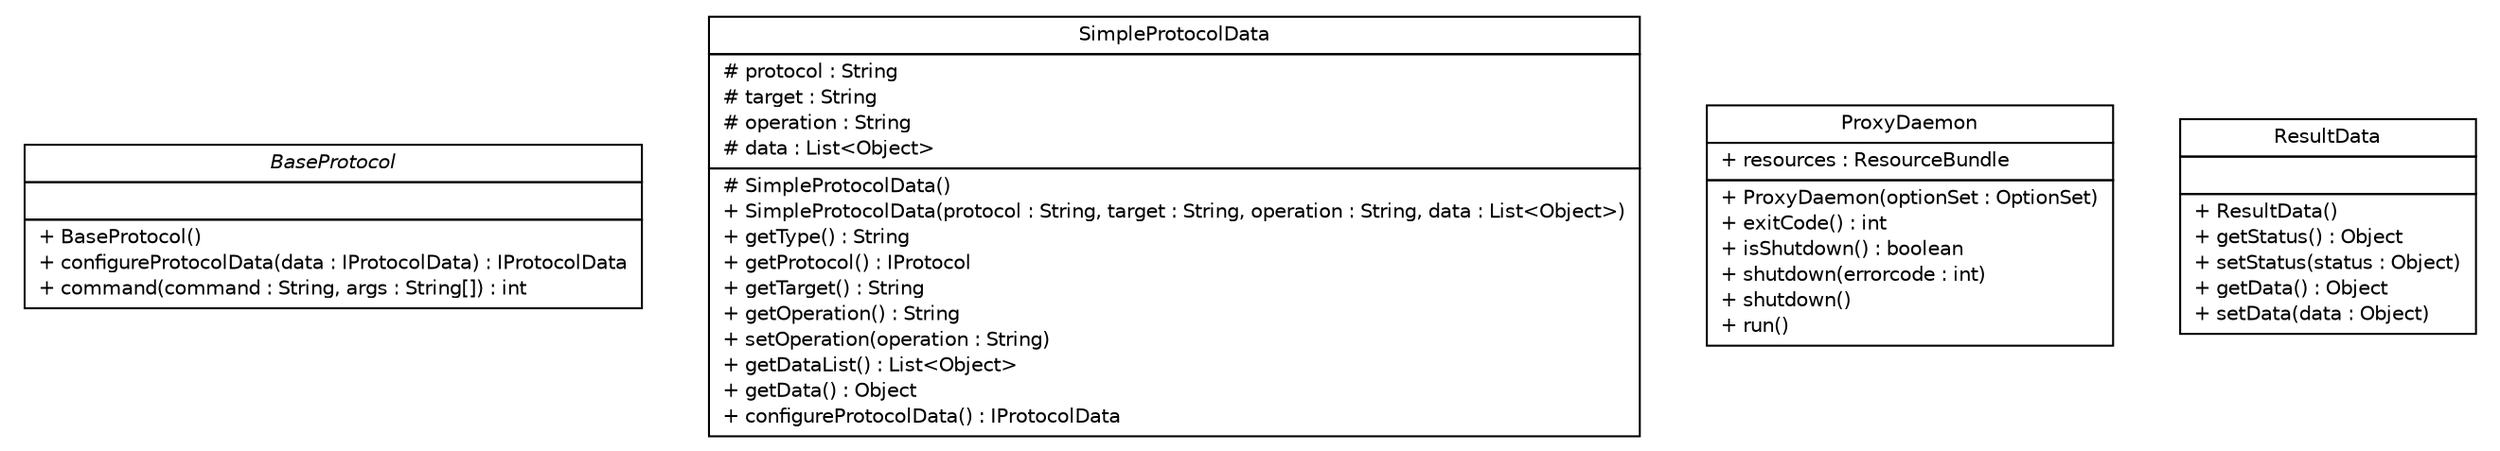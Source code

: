 #!/usr/local/bin/dot
#
# Class diagram 
# Generated by UMLGraph version R5_6 (http://www.umlgraph.org/)
#

digraph G {
	edge [fontname="Helvetica",fontsize=10,labelfontname="Helvetica",labelfontsize=10];
	node [fontname="Helvetica",fontsize=10,shape=plaintext];
	nodesep=0.25;
	ranksep=0.5;
	// com.xley.lfosc.impl.BaseProtocol
	c172 [label=<<table title="com.xley.lfosc.impl.BaseProtocol" border="0" cellborder="1" cellspacing="0" cellpadding="2" port="p" href="./BaseProtocol.html">
		<tr><td><table border="0" cellspacing="0" cellpadding="1">
<tr><td align="center" balign="center"><font face="Helvetica-Oblique"> BaseProtocol </font></td></tr>
		</table></td></tr>
		<tr><td><table border="0" cellspacing="0" cellpadding="1">
<tr><td align="left" balign="left">  </td></tr>
		</table></td></tr>
		<tr><td><table border="0" cellspacing="0" cellpadding="1">
<tr><td align="left" balign="left"> + BaseProtocol() </td></tr>
<tr><td align="left" balign="left"> + configureProtocolData(data : IProtocolData) : IProtocolData </td></tr>
<tr><td align="left" balign="left"> + command(command : String, args : String[]) : int </td></tr>
		</table></td></tr>
		</table>>, URL="./BaseProtocol.html", fontname="Helvetica", fontcolor="black", fontsize=10.0];
	// com.xley.lfosc.impl.SimpleProtocolData
	c173 [label=<<table title="com.xley.lfosc.impl.SimpleProtocolData" border="0" cellborder="1" cellspacing="0" cellpadding="2" port="p" href="./SimpleProtocolData.html">
		<tr><td><table border="0" cellspacing="0" cellpadding="1">
<tr><td align="center" balign="center"> SimpleProtocolData </td></tr>
		</table></td></tr>
		<tr><td><table border="0" cellspacing="0" cellpadding="1">
<tr><td align="left" balign="left"> # protocol : String </td></tr>
<tr><td align="left" balign="left"> # target : String </td></tr>
<tr><td align="left" balign="left"> # operation : String </td></tr>
<tr><td align="left" balign="left"> # data : List&lt;Object&gt; </td></tr>
		</table></td></tr>
		<tr><td><table border="0" cellspacing="0" cellpadding="1">
<tr><td align="left" balign="left"> # SimpleProtocolData() </td></tr>
<tr><td align="left" balign="left"> + SimpleProtocolData(protocol : String, target : String, operation : String, data : List&lt;Object&gt;) </td></tr>
<tr><td align="left" balign="left"> + getType() : String </td></tr>
<tr><td align="left" balign="left"> + getProtocol() : IProtocol </td></tr>
<tr><td align="left" balign="left"> + getTarget() : String </td></tr>
<tr><td align="left" balign="left"> + getOperation() : String </td></tr>
<tr><td align="left" balign="left"> + setOperation(operation : String) </td></tr>
<tr><td align="left" balign="left"> + getDataList() : List&lt;Object&gt; </td></tr>
<tr><td align="left" balign="left"> + getData() : Object </td></tr>
<tr><td align="left" balign="left"> + configureProtocolData() : IProtocolData </td></tr>
		</table></td></tr>
		</table>>, URL="./SimpleProtocolData.html", fontname="Helvetica", fontcolor="black", fontsize=10.0];
	// com.xley.lfosc.impl.ProxyDaemon
	c174 [label=<<table title="com.xley.lfosc.impl.ProxyDaemon" border="0" cellborder="1" cellspacing="0" cellpadding="2" port="p" href="./ProxyDaemon.html">
		<tr><td><table border="0" cellspacing="0" cellpadding="1">
<tr><td align="center" balign="center"> ProxyDaemon </td></tr>
		</table></td></tr>
		<tr><td><table border="0" cellspacing="0" cellpadding="1">
<tr><td align="left" balign="left"> + resources : ResourceBundle </td></tr>
		</table></td></tr>
		<tr><td><table border="0" cellspacing="0" cellpadding="1">
<tr><td align="left" balign="left"> + ProxyDaemon(optionSet : OptionSet) </td></tr>
<tr><td align="left" balign="left"> + exitCode() : int </td></tr>
<tr><td align="left" balign="left"> + isShutdown() : boolean </td></tr>
<tr><td align="left" balign="left"> + shutdown(errorcode : int) </td></tr>
<tr><td align="left" balign="left"> + shutdown() </td></tr>
<tr><td align="left" balign="left"> + run() </td></tr>
		</table></td></tr>
		</table>>, URL="./ProxyDaemon.html", fontname="Helvetica", fontcolor="black", fontsize=10.0];
	// com.xley.lfosc.impl.ResultData
	c175 [label=<<table title="com.xley.lfosc.impl.ResultData" border="0" cellborder="1" cellspacing="0" cellpadding="2" port="p" href="./ResultData.html">
		<tr><td><table border="0" cellspacing="0" cellpadding="1">
<tr><td align="center" balign="center"> ResultData </td></tr>
		</table></td></tr>
		<tr><td><table border="0" cellspacing="0" cellpadding="1">
<tr><td align="left" balign="left">  </td></tr>
		</table></td></tr>
		<tr><td><table border="0" cellspacing="0" cellpadding="1">
<tr><td align="left" balign="left"> + ResultData() </td></tr>
<tr><td align="left" balign="left"> + getStatus() : Object </td></tr>
<tr><td align="left" balign="left"> + setStatus(status : Object) </td></tr>
<tr><td align="left" balign="left"> + getData() : Object </td></tr>
<tr><td align="left" balign="left"> + setData(data : Object) </td></tr>
		</table></td></tr>
		</table>>, URL="./ResultData.html", fontname="Helvetica", fontcolor="black", fontsize=10.0];
}


